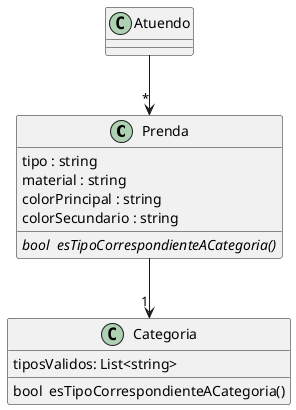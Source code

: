 @startuml QMP1

class Prenda {
  tipo : string
  material : string
  colorPrincipal : string
  colorSecundario : string
  {abstract} bool  esTipoCorrespondienteACategoria()
}

class Categoria {
  tiposValidos: List<string>
  bool  esTipoCorrespondienteACategoria()
}

Prenda --> "1" Categoria

class Atuendo

Atuendo --> "*" Prenda
@enduml
